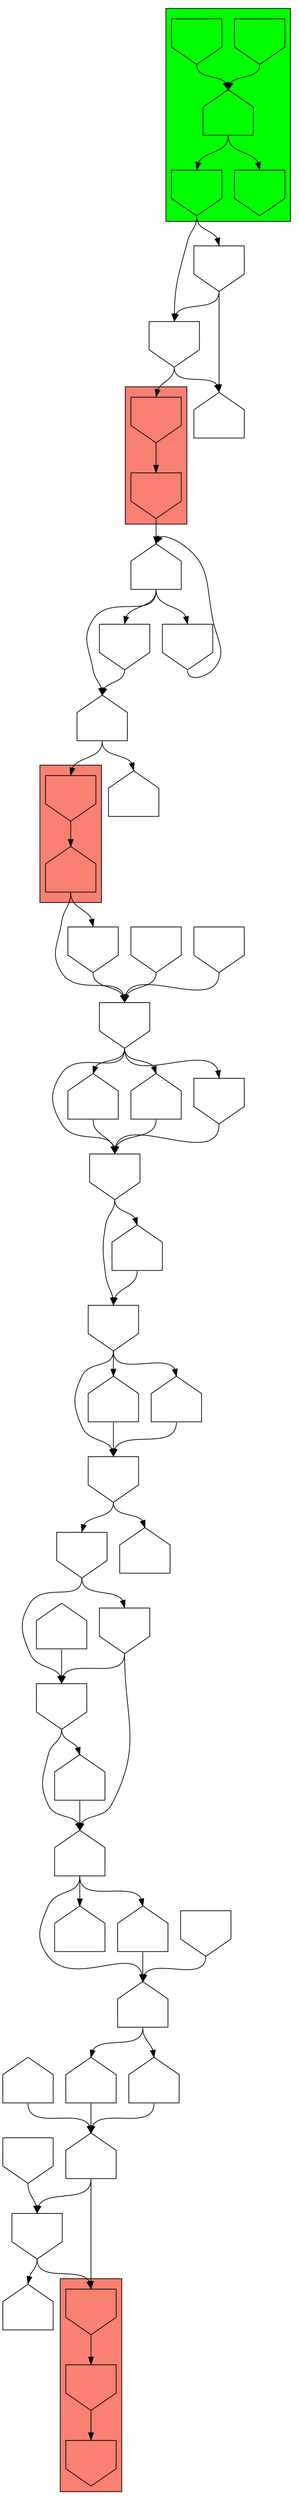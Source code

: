 digraph asm {
	edge [headport=n,tailport=s];
subgraph cluster_C7900_10446_8318 {
	7900 [label="",height=1,width=1,shape=invhouse];
	10446 [label="",height=1,width=1,shape=invhouse];
	8318 [label="",height=1,width=1,shape=invhouse];
	style=filled;
	fillcolor=salmon;
}
subgraph cluster_C12934_12316 {
	12934 [label="",height=1,width=1,shape=invhouse];
	12316 [label="",height=1,width=1,shape=house];
	style=filled;
	fillcolor=salmon;
}
subgraph cluster_C4892_19711 {
	4892 [label="",height=1,width=1,shape=invhouse];
	19711 [label="",height=1,width=1,shape=invhouse];
	style=filled;
	fillcolor=salmon;
}
subgraph cluster_R8532_10152_20814_3331_15077 {
	8532 [label="",height=1,width=1,shape=invhouse];
	10152 [label="",height=1,width=1,shape=invhouse];
	20814 [label="",height=1,width=1,shape=house];
	3331 [label="",height=1,width=1,shape=invhouse];
	15077 [label="",height=1,width=1,shape=invhouse];
	style=filled;
	fillcolor=green;
}
	9091 [label="",height=1,width=1,shape=invhouse];
	16407 [label="",height=1,width=1,shape=house];
	12373 [label="",height=1,width=1,shape=invhouse];
	21537 [label="",height=1,width=1,shape=house];
	8207 [label="",height=1,width=1,shape=house];
	11739 [label="",height=1,width=1,shape=house];
	14849 [label="",height=1,width=1,shape=house];
	13467 [label="",height=1,width=1,shape=house];
	6320 [label="",height=1,width=1,shape=house];
	17859 [label="",height=1,width=1,shape=house];
	17882 [label="",height=1,width=1,shape=house];
	9307 [label="",height=1,width=1,shape=invhouse];
	15881 [label="",height=1,width=1,shape=house];
	776 [label="",height=1,width=1,shape=invhouse];
	14759 [label="",height=1,width=1,shape=invhouse];
	10910 [label="",height=1,width=1,shape=invhouse];
	11029 [label="",height=1,width=1,shape=house];
	11792 [label="",height=1,width=1,shape=invhouse];
	12237 [label="",height=1,width=1,shape=house];
	15831 [label="",height=1,width=1,shape=house];
	3128 [label="",height=1,width=1,shape=invhouse];
	17329 [label="",height=1,width=1,shape=house];
	8323 [label="",height=1,width=1,shape=invhouse];
	11791 [label="",height=1,width=1,shape=house];
	16324 [label="",height=1,width=1,shape=house];
	17751 [label="",height=1,width=1,shape=invhouse];
	2448 [label="",height=1,width=1,shape=invhouse];
	15432 [label="",height=1,width=1,shape=invhouse];
	3510 [label="",height=1,width=1,shape=house];
	11524 [label="",height=1,width=1,shape=house];
	1768 [label="",height=1,width=1,shape=house];
	9274 [label="",height=1,width=1,shape=invhouse];
	12580 [label="",height=1,width=1,shape=invhouse];
	20362 [label="",height=1,width=1,shape=invhouse];
	20913 [label="",height=1,width=1,shape=house];
	2769 [label="",height=1,width=1,shape=invhouse];
	17457 [label="",height=1,width=1,shape=invhouse];
	14720 [label="",height=1,width=1,shape=house];
	12466 [label="",height=1,width=1,shape=invhouse];
	7900 -> 10446
	10446 -> 8318
	9091 -> 7900
	9091 -> 16407
	12373 -> 9091
	21537 -> 7900
	21537 -> 9091
	8207 -> 21537
	11739 -> 21537
	14849 -> 11739
	14849 -> 13467
	13467 -> 21537
	6320 -> 14849
	6320 -> 17859
	6320 -> 17882
	17882 -> 14849
	9307 -> 6320
	9307 -> 15881
	15881 -> 6320
	776 -> 9307
	776 -> 14759
	14759 -> 6320
	14759 -> 9307
	10910 -> 776
	10910 -> 11029
	11792 -> 10910
	11792 -> 12237
	11792 -> 15831
	12237 -> 10910
	15831 -> 10910
	3128 -> 11792
	3128 -> 17329
	17329 -> 11792
	8323 -> 3128
	8323 -> 11791
	8323 -> 16324
	8323 -> 17751
	11791 -> 3128
	16324 -> 3128
	17751 -> 3128
	2448 -> 8323
	12316 -> 8323
	12316 -> 15432
	15432 -> 8323
	12934 -> 12316
	3510 -> 11524
	3510 -> 12934
	1768 -> 3510
	1768 -> 9274
	1768 -> 12580
	9274 -> 3510
	12580 -> 1768
	19711 -> 1768
	4892 -> 19711
	20362 -> 4892
	20362 -> 20913
	2769 -> 20362
	2769 -> 20913
	3331 -> 2769
	3331 -> 20362
	20814 -> 3331
	20814 -> 15077
	8532 -> 20814
	10152 -> 20814
	17457 -> 8323
	14720 -> 9307
	12466 -> 14849
}